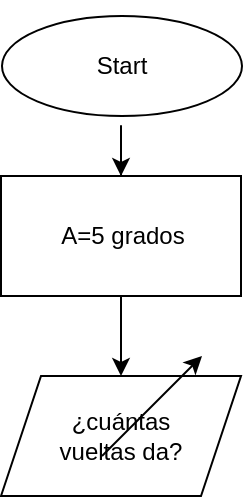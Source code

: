 <mxfile version="14.9.6" type="github">
  <diagram id="HpuQ_cO63sJKbHAZOsU3" name="Page-1">
    <mxGraphModel dx="782" dy="436" grid="1" gridSize="10" guides="1" tooltips="1" connect="1" arrows="1" fold="1" page="1" pageScale="1" pageWidth="827" pageHeight="1169" math="0" shadow="0">
      <root>
        <mxCell id="0" />
        <mxCell id="1" parent="0" />
        <mxCell id="5nzfeM5cmIDIUaJB7qOo-1" value="" style="ellipse;whiteSpace=wrap;html=1;" vertex="1" parent="1">
          <mxGeometry x="330" y="10" width="120" height="50" as="geometry" />
        </mxCell>
        <mxCell id="5nzfeM5cmIDIUaJB7qOo-2" value="Start" style="text;html=1;strokeColor=none;fillColor=none;align=center;verticalAlign=middle;whiteSpace=wrap;rounded=0;" vertex="1" parent="1">
          <mxGeometry x="330" y="2.5" width="120" height="65" as="geometry" />
        </mxCell>
        <mxCell id="5nzfeM5cmIDIUaJB7qOo-3" value="" style="endArrow=classic;html=1;" edge="1" parent="1" target="5nzfeM5cmIDIUaJB7qOo-4">
          <mxGeometry width="50" height="50" relative="1" as="geometry">
            <mxPoint x="389.5" y="100" as="sourcePoint" />
            <mxPoint x="389.5" y="120" as="targetPoint" />
            <Array as="points">
              <mxPoint x="389.5" y="60" />
            </Array>
          </mxGeometry>
        </mxCell>
        <mxCell id="5nzfeM5cmIDIUaJB7qOo-4" value="" style="rounded=0;whiteSpace=wrap;html=1;" vertex="1" parent="1">
          <mxGeometry x="329.5" y="90" width="120" height="60" as="geometry" />
        </mxCell>
        <mxCell id="5nzfeM5cmIDIUaJB7qOo-5" value="A=5 grados" style="text;html=1;strokeColor=none;fillColor=none;align=center;verticalAlign=middle;whiteSpace=wrap;rounded=0;" vertex="1" parent="1">
          <mxGeometry x="349.75" y="110" width="80.5" height="20" as="geometry" />
        </mxCell>
        <mxCell id="5nzfeM5cmIDIUaJB7qOo-8" value="" style="endArrow=classic;html=1;" edge="1" parent="1" target="5nzfeM5cmIDIUaJB7qOo-9">
          <mxGeometry width="50" height="50" relative="1" as="geometry">
            <mxPoint x="389.5" y="150" as="sourcePoint" />
            <mxPoint x="390" y="190" as="targetPoint" />
          </mxGeometry>
        </mxCell>
        <mxCell id="5nzfeM5cmIDIUaJB7qOo-9" value="" style="shape=parallelogram;perimeter=parallelogramPerimeter;whiteSpace=wrap;html=1;fixedSize=1;" vertex="1" parent="1">
          <mxGeometry x="329.5" y="190" width="120" height="60" as="geometry" />
        </mxCell>
        <mxCell id="5nzfeM5cmIDIUaJB7qOo-10" value="¿cuántas vueltas da?" style="text;html=1;strokeColor=none;fillColor=none;align=center;verticalAlign=middle;whiteSpace=wrap;rounded=0;" vertex="1" parent="1">
          <mxGeometry x="344.25" y="190" width="90.5" height="60" as="geometry" />
        </mxCell>
        <mxCell id="5nzfeM5cmIDIUaJB7qOo-13" value="" style="endArrow=classic;html=1;" edge="1" parent="1">
          <mxGeometry width="50" height="50" relative="1" as="geometry">
            <mxPoint x="380" y="230" as="sourcePoint" />
            <mxPoint x="430" y="180" as="targetPoint" />
          </mxGeometry>
        </mxCell>
      </root>
    </mxGraphModel>
  </diagram>
</mxfile>
